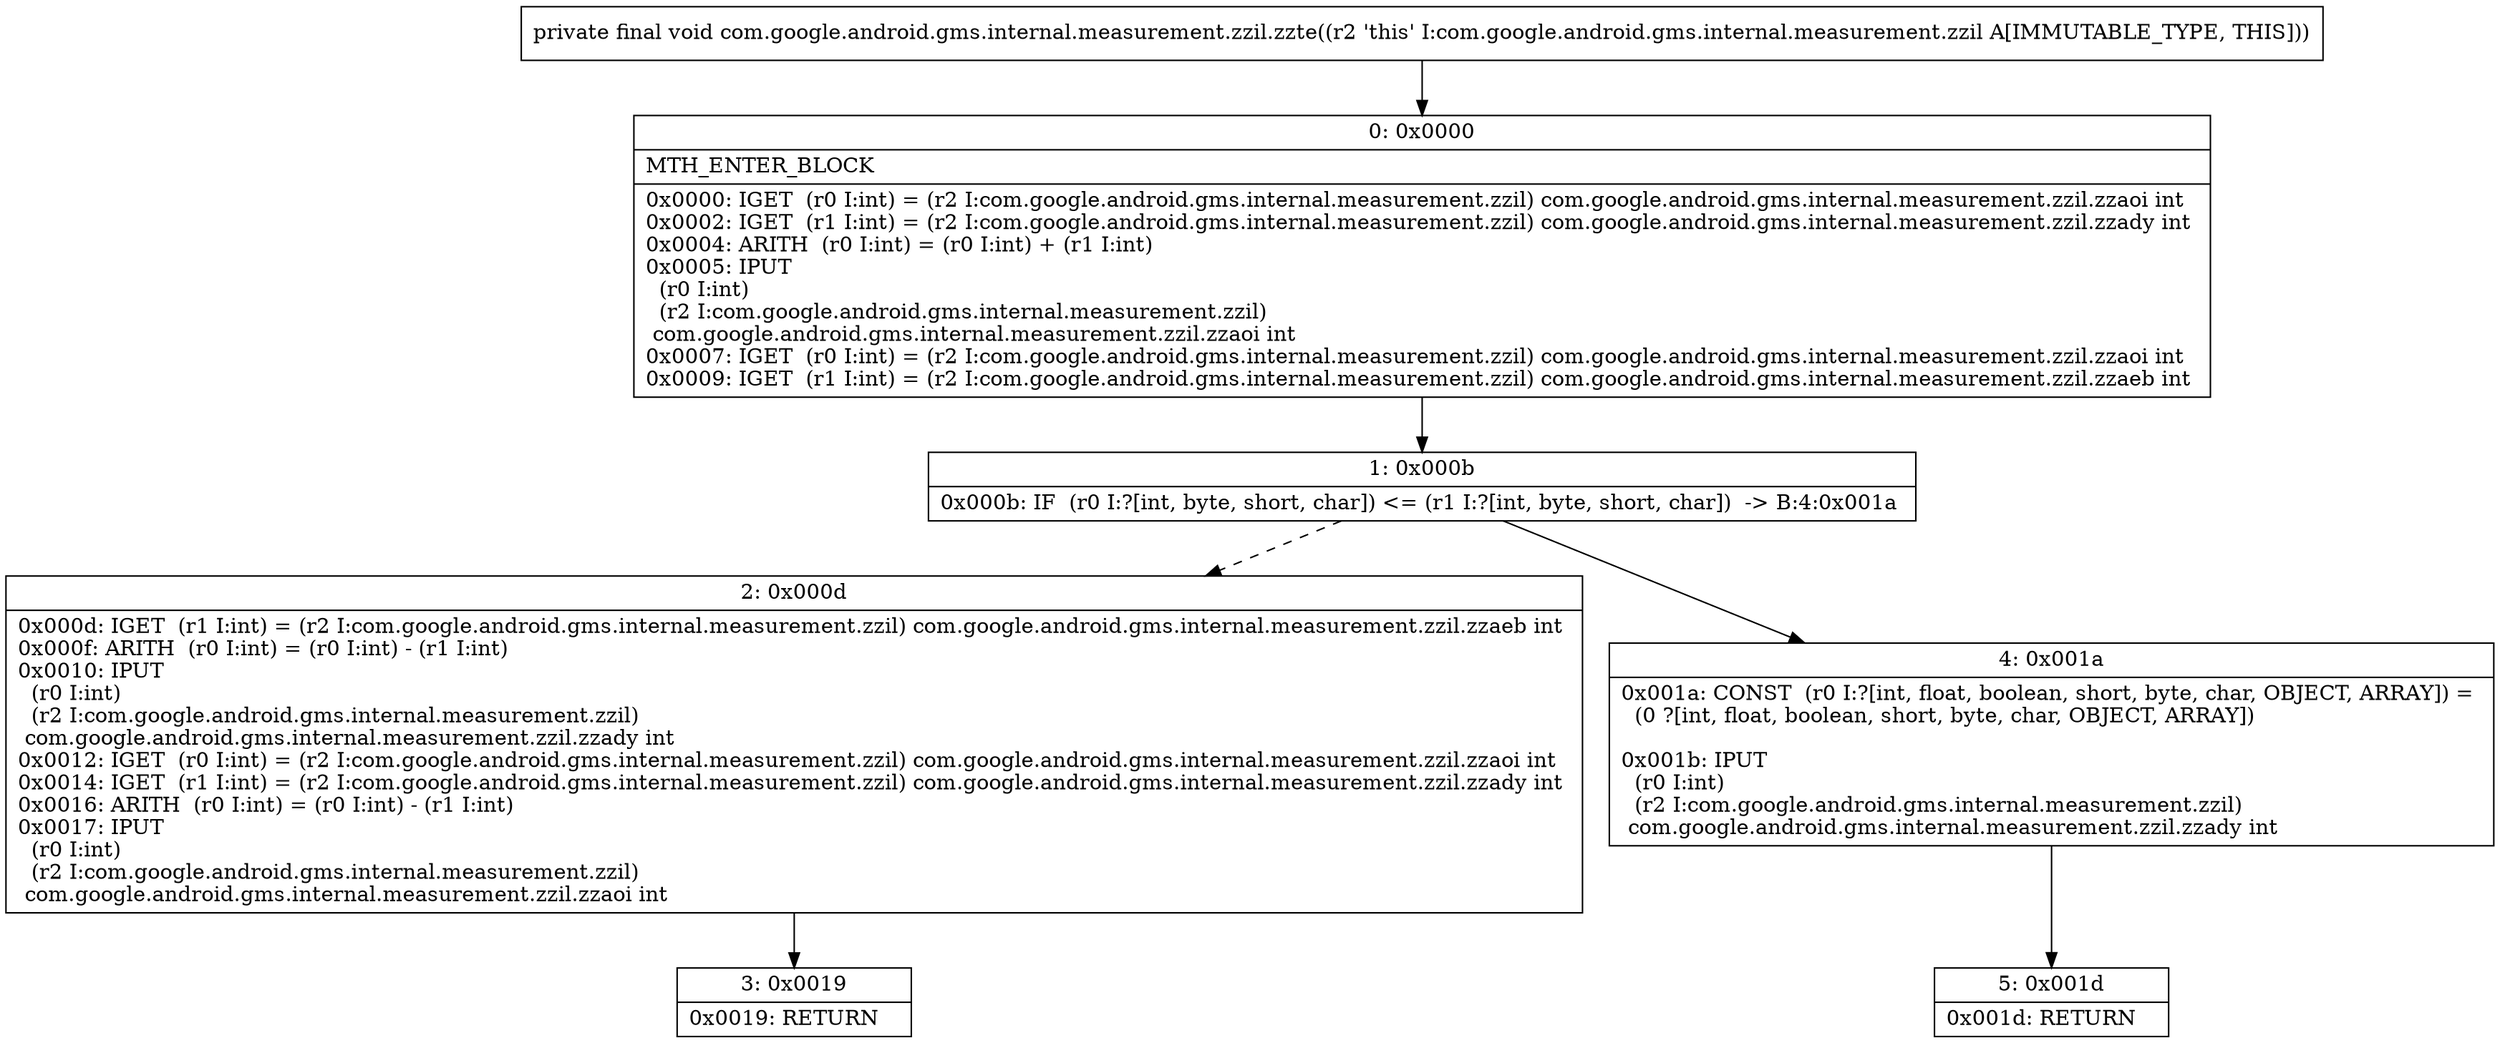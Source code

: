digraph "CFG forcom.google.android.gms.internal.measurement.zzil.zzte()V" {
Node_0 [shape=record,label="{0\:\ 0x0000|MTH_ENTER_BLOCK\l|0x0000: IGET  (r0 I:int) = (r2 I:com.google.android.gms.internal.measurement.zzil) com.google.android.gms.internal.measurement.zzil.zzaoi int \l0x0002: IGET  (r1 I:int) = (r2 I:com.google.android.gms.internal.measurement.zzil) com.google.android.gms.internal.measurement.zzil.zzady int \l0x0004: ARITH  (r0 I:int) = (r0 I:int) + (r1 I:int) \l0x0005: IPUT  \l  (r0 I:int)\l  (r2 I:com.google.android.gms.internal.measurement.zzil)\l com.google.android.gms.internal.measurement.zzil.zzaoi int \l0x0007: IGET  (r0 I:int) = (r2 I:com.google.android.gms.internal.measurement.zzil) com.google.android.gms.internal.measurement.zzil.zzaoi int \l0x0009: IGET  (r1 I:int) = (r2 I:com.google.android.gms.internal.measurement.zzil) com.google.android.gms.internal.measurement.zzil.zzaeb int \l}"];
Node_1 [shape=record,label="{1\:\ 0x000b|0x000b: IF  (r0 I:?[int, byte, short, char]) \<= (r1 I:?[int, byte, short, char])  \-\> B:4:0x001a \l}"];
Node_2 [shape=record,label="{2\:\ 0x000d|0x000d: IGET  (r1 I:int) = (r2 I:com.google.android.gms.internal.measurement.zzil) com.google.android.gms.internal.measurement.zzil.zzaeb int \l0x000f: ARITH  (r0 I:int) = (r0 I:int) \- (r1 I:int) \l0x0010: IPUT  \l  (r0 I:int)\l  (r2 I:com.google.android.gms.internal.measurement.zzil)\l com.google.android.gms.internal.measurement.zzil.zzady int \l0x0012: IGET  (r0 I:int) = (r2 I:com.google.android.gms.internal.measurement.zzil) com.google.android.gms.internal.measurement.zzil.zzaoi int \l0x0014: IGET  (r1 I:int) = (r2 I:com.google.android.gms.internal.measurement.zzil) com.google.android.gms.internal.measurement.zzil.zzady int \l0x0016: ARITH  (r0 I:int) = (r0 I:int) \- (r1 I:int) \l0x0017: IPUT  \l  (r0 I:int)\l  (r2 I:com.google.android.gms.internal.measurement.zzil)\l com.google.android.gms.internal.measurement.zzil.zzaoi int \l}"];
Node_3 [shape=record,label="{3\:\ 0x0019|0x0019: RETURN   \l}"];
Node_4 [shape=record,label="{4\:\ 0x001a|0x001a: CONST  (r0 I:?[int, float, boolean, short, byte, char, OBJECT, ARRAY]) = \l  (0 ?[int, float, boolean, short, byte, char, OBJECT, ARRAY])\l \l0x001b: IPUT  \l  (r0 I:int)\l  (r2 I:com.google.android.gms.internal.measurement.zzil)\l com.google.android.gms.internal.measurement.zzil.zzady int \l}"];
Node_5 [shape=record,label="{5\:\ 0x001d|0x001d: RETURN   \l}"];
MethodNode[shape=record,label="{private final void com.google.android.gms.internal.measurement.zzil.zzte((r2 'this' I:com.google.android.gms.internal.measurement.zzil A[IMMUTABLE_TYPE, THIS])) }"];
MethodNode -> Node_0;
Node_0 -> Node_1;
Node_1 -> Node_2[style=dashed];
Node_1 -> Node_4;
Node_2 -> Node_3;
Node_4 -> Node_5;
}

